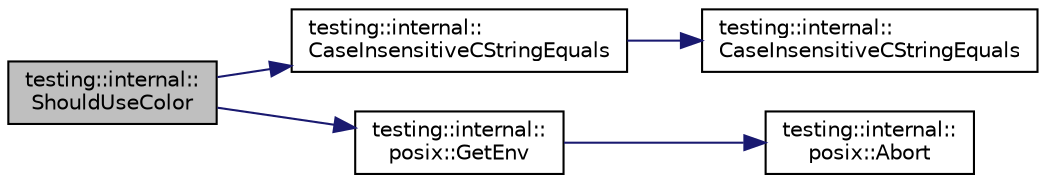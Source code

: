digraph "testing::internal::ShouldUseColor"
{
  edge [fontname="Helvetica",fontsize="10",labelfontname="Helvetica",labelfontsize="10"];
  node [fontname="Helvetica",fontsize="10",shape=record];
  rankdir="LR";
  Node2776 [label="testing::internal::\lShouldUseColor",height=0.2,width=0.4,color="black", fillcolor="grey75", style="filled", fontcolor="black"];
  Node2776 -> Node2777 [color="midnightblue",fontsize="10",style="solid",fontname="Helvetica"];
  Node2777 [label="testing::internal::\lCaseInsensitiveCStringEquals",height=0.2,width=0.4,color="black", fillcolor="white", style="filled",URL="$d0/da7/namespacetesting_1_1internal.html#aebfd0cd34de52d7973a5b2d03ba848cf"];
  Node2777 -> Node2778 [color="midnightblue",fontsize="10",style="solid",fontname="Helvetica"];
  Node2778 [label="testing::internal::\lCaseInsensitiveCStringEquals",height=0.2,width=0.4,color="black", fillcolor="white", style="filled",URL="$d0/da7/namespacetesting_1_1internal.html#ad5b31f61a3cc5b4226d3560f5b48f4dd"];
  Node2776 -> Node2779 [color="midnightblue",fontsize="10",style="solid",fontname="Helvetica"];
  Node2779 [label="testing::internal::\lposix::GetEnv",height=0.2,width=0.4,color="black", fillcolor="white", style="filled",URL="$d0/d81/namespacetesting_1_1internal_1_1posix.html#a1d5e3da5a27eed25986859fa83cafe95"];
  Node2779 -> Node2780 [color="midnightblue",fontsize="10",style="solid",fontname="Helvetica"];
  Node2780 [label="testing::internal::\lposix::Abort",height=0.2,width=0.4,color="black", fillcolor="white", style="filled",URL="$d0/d81/namespacetesting_1_1internal_1_1posix.html#a69b8278c59359dd6a6f941b4643db9fb"];
}

